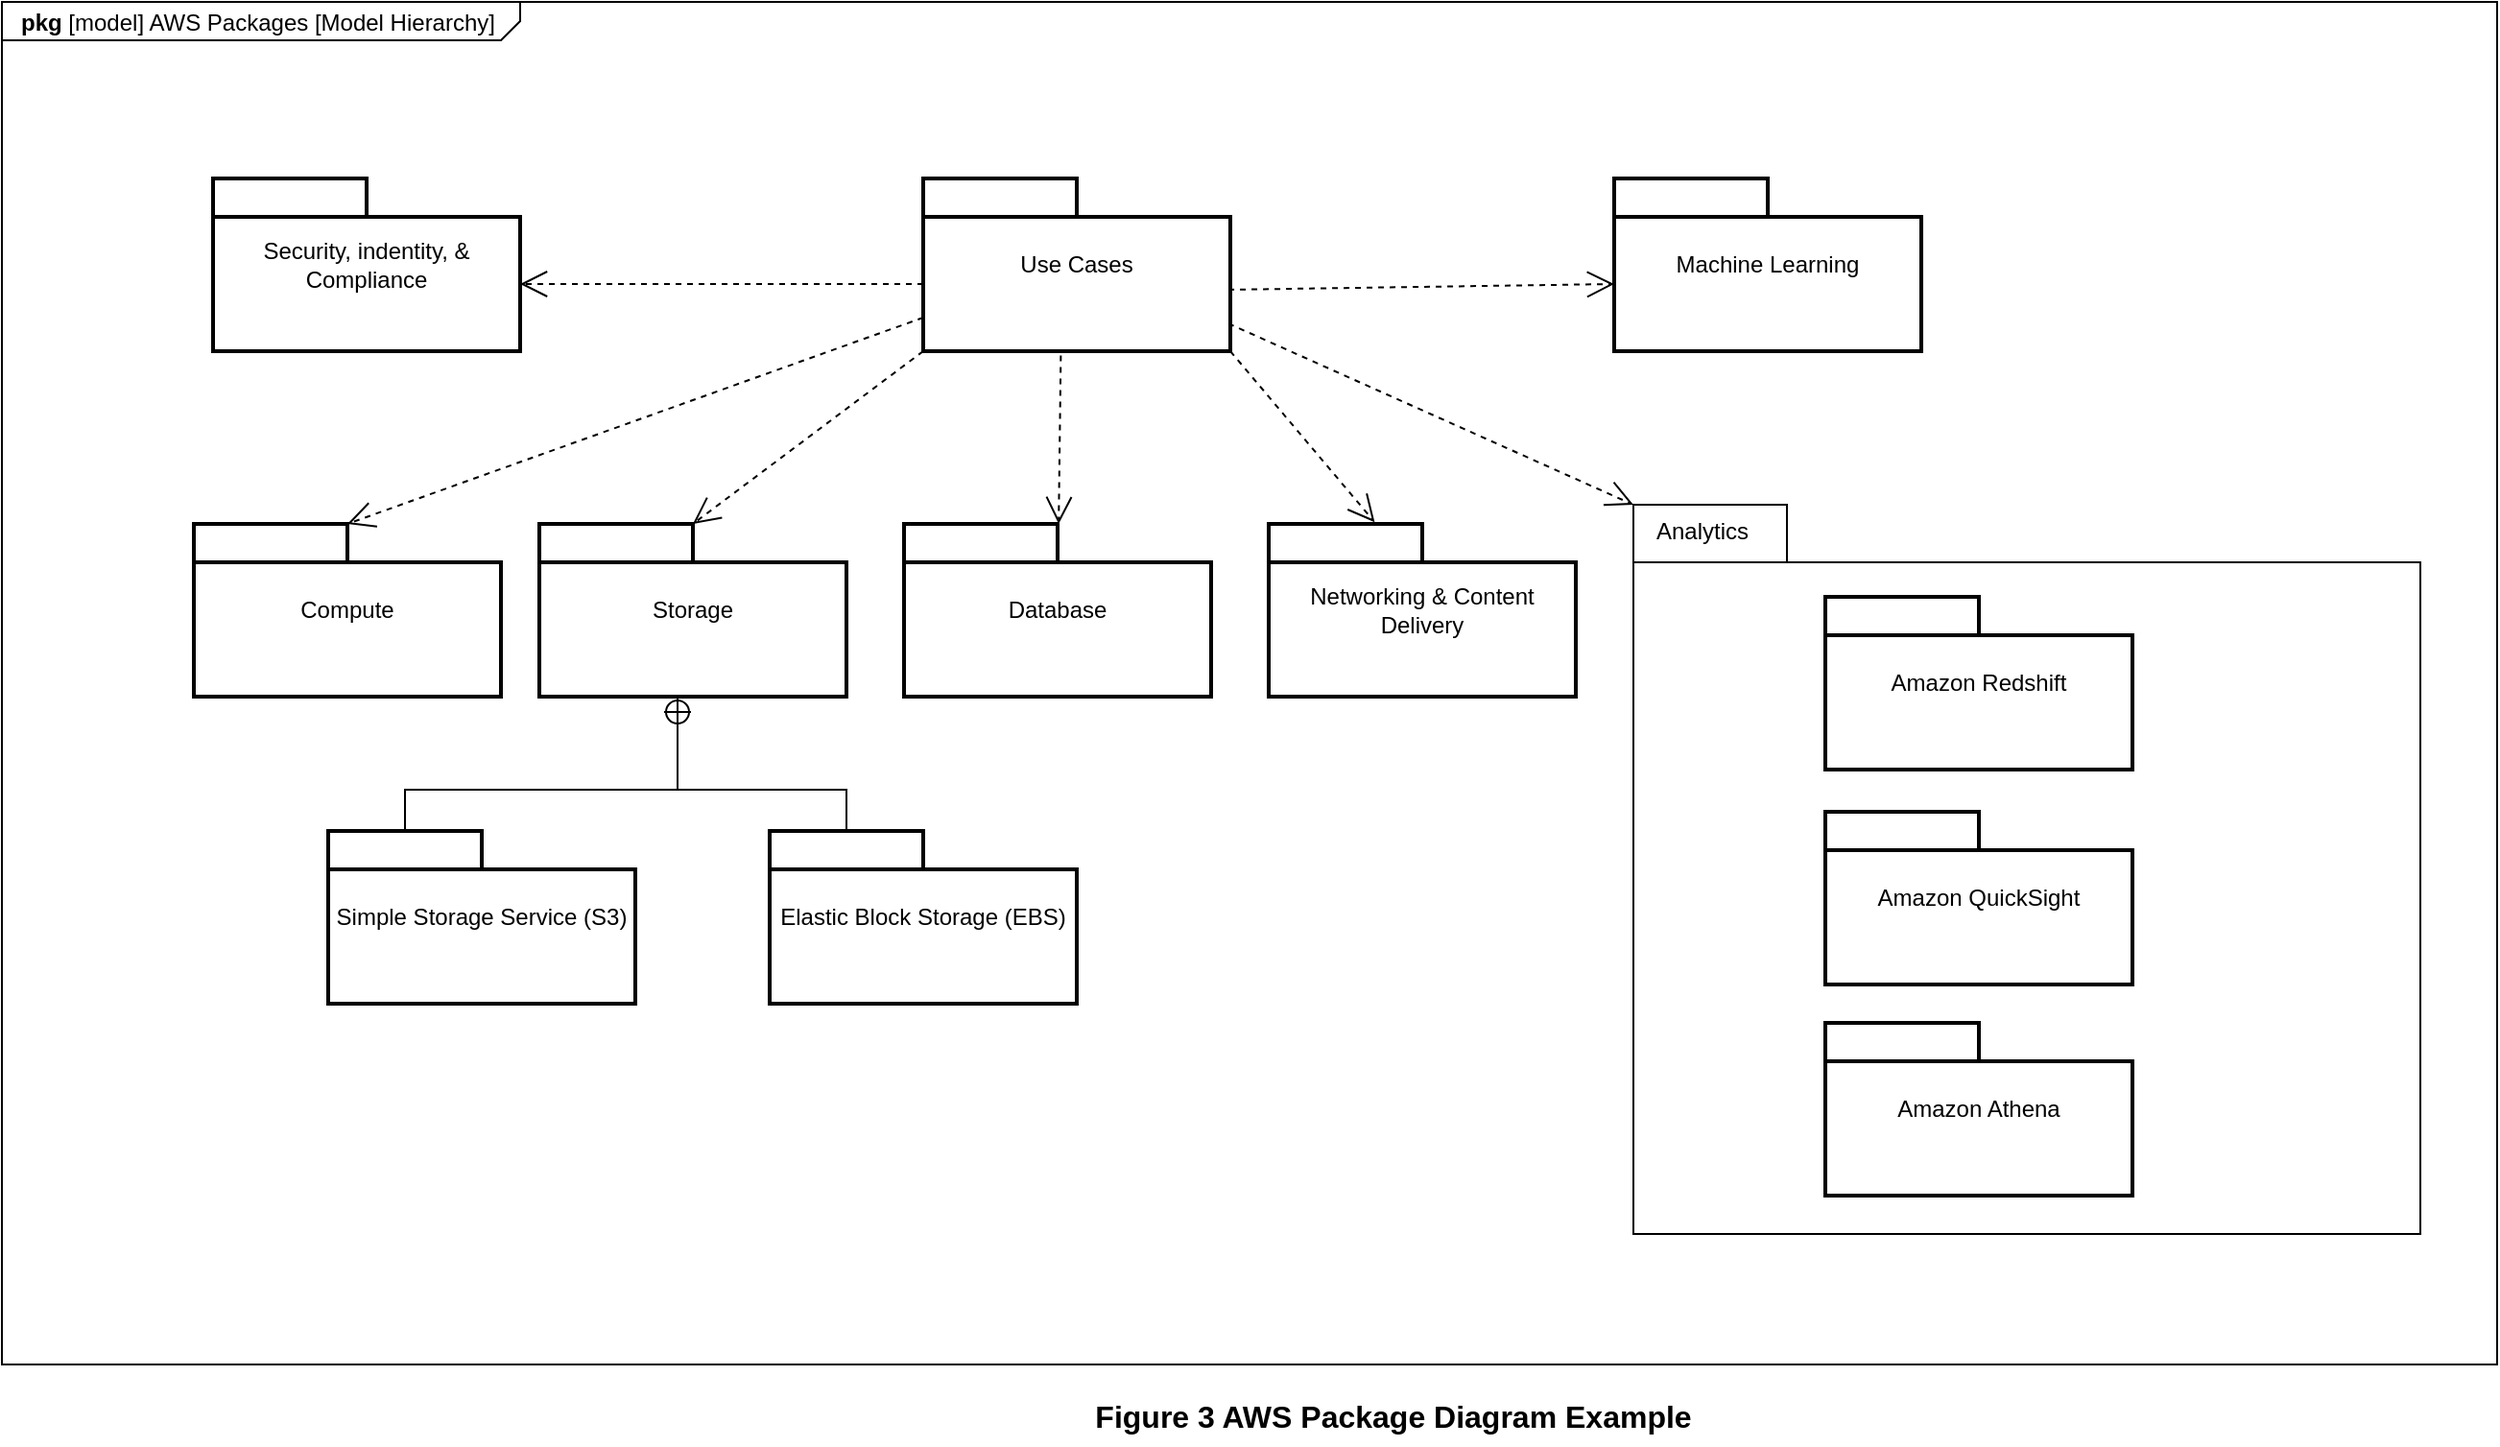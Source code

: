 <mxfile version="20.7.4" type="device" pages="2"><diagram name="Model Hierarchy" id="929967ad-93f9-6ef4-fab6-5d389245f69c"><mxGraphModel dx="1114" dy="709" grid="1" gridSize="10" guides="1" tooltips="1" connect="1" arrows="1" fold="1" page="1" pageScale="1.5" pageWidth="1169" pageHeight="826" background="none" math="0" shadow="0"><root><mxCell id="0" style=";html=1;"/><mxCell id="1" style=";html=1;" parent="0"/><mxCell id="1672d66443f91eb5-1" value="&lt;p style=&quot;margin: 0px ; margin-top: 4px ; margin-left: 10px ; text-align: left&quot;&gt;&lt;b&gt;pkg&lt;/b&gt; [model] AWS Packages [Model Hierarchy]&lt;/p&gt;" style="html=1;strokeWidth=1;shape=mxgraph.sysml.package;html=1;overflow=fill;whiteSpace=wrap;fillColor=none;gradientColor=none;fontSize=12;align=center;labelX=270;" parent="1" vertex="1"><mxGeometry x="70" y="10" width="1300" height="710" as="geometry"/></mxCell><mxCell id="cjOZjlPfQ06gb_V0b-Xt-1" value="Compute" style="shape=folder;tabWidth=80;tabHeight=20;tabPosition=left;strokeWidth=2;html=1;whiteSpace=wrap;align=center;" parent="1" vertex="1"><mxGeometry x="170" y="282" width="160" height="90" as="geometry"/></mxCell><mxCell id="cjOZjlPfQ06gb_V0b-Xt-2" value="Storage" style="shape=folder;tabWidth=80;tabHeight=20;tabPosition=left;strokeWidth=2;html=1;whiteSpace=wrap;align=center;" parent="1" vertex="1"><mxGeometry x="350" y="282" width="160" height="90" as="geometry"/></mxCell><mxCell id="cjOZjlPfQ06gb_V0b-Xt-3" value="Database" style="shape=folder;tabWidth=80;tabHeight=20;tabPosition=left;strokeWidth=2;html=1;whiteSpace=wrap;align=center;" parent="1" vertex="1"><mxGeometry x="540" y="282" width="160" height="90" as="geometry"/></mxCell><mxCell id="cjOZjlPfQ06gb_V0b-Xt-4" value="Use Cases" style="shape=folder;tabWidth=80;tabHeight=20;tabPosition=left;strokeWidth=2;html=1;whiteSpace=wrap;align=center;" parent="1" vertex="1"><mxGeometry x="550" y="102" width="160" height="90" as="geometry"/></mxCell><mxCell id="cjOZjlPfQ06gb_V0b-Xt-5" value="Networking &amp;amp; Content Delivery" style="shape=folder;tabWidth=80;tabHeight=20;tabPosition=left;strokeWidth=2;html=1;whiteSpace=wrap;align=center;" parent="1" vertex="1"><mxGeometry x="730" y="282" width="160" height="90" as="geometry"/></mxCell><mxCell id="cjOZjlPfQ06gb_V0b-Xt-7" value="Machine Learning" style="shape=folder;tabWidth=80;tabHeight=20;tabPosition=left;strokeWidth=2;html=1;whiteSpace=wrap;align=center;" parent="1" vertex="1"><mxGeometry x="910" y="102" width="160" height="90" as="geometry"/></mxCell><mxCell id="cjOZjlPfQ06gb_V0b-Xt-8" value="Security, indentity, &amp;amp; Compliance" style="shape=folder;tabWidth=80;tabHeight=20;tabPosition=left;strokeWidth=2;html=1;whiteSpace=wrap;align=center;" parent="1" vertex="1"><mxGeometry x="180" y="102" width="160" height="90" as="geometry"/></mxCell><mxCell id="cjOZjlPfQ06gb_V0b-Xt-9" value="" style="edgeStyle=none;html=1;endArrow=open;endSize=12;dashed=1;verticalAlign=bottom;rounded=0;exitX=0;exitY=0;exitDx=0;exitDy=55;exitPerimeter=0;entryX=0;entryY=0;entryDx=160;entryDy=55;entryPerimeter=0;" parent="1" source="cjOZjlPfQ06gb_V0b-Xt-4" target="cjOZjlPfQ06gb_V0b-Xt-8" edge="1"><mxGeometry width="160" relative="1" as="geometry"><mxPoint x="400" y="222" as="sourcePoint"/><mxPoint x="560" y="222" as="targetPoint"/></mxGeometry></mxCell><mxCell id="cjOZjlPfQ06gb_V0b-Xt-10" value="" style="edgeStyle=none;html=1;endArrow=open;endSize=12;dashed=1;verticalAlign=bottom;rounded=0;exitX=0;exitY=0;exitDx=0;exitDy=72.5;exitPerimeter=0;entryX=0;entryY=0;entryDx=80;entryDy=0;entryPerimeter=0;" parent="1" source="cjOZjlPfQ06gb_V0b-Xt-4" target="cjOZjlPfQ06gb_V0b-Xt-1" edge="1"><mxGeometry width="160" relative="1" as="geometry"><mxPoint x="560" y="167" as="sourcePoint"/><mxPoint x="350" y="167" as="targetPoint"/></mxGeometry></mxCell><mxCell id="cjOZjlPfQ06gb_V0b-Xt-11" value="" style="edgeStyle=none;html=1;endArrow=open;endSize=12;dashed=1;verticalAlign=bottom;rounded=0;entryX=0;entryY=0;entryDx=80;entryDy=0;entryPerimeter=0;exitX=0;exitY=0;exitDx=0;exitDy=90;exitPerimeter=0;" parent="1" source="cjOZjlPfQ06gb_V0b-Xt-4" target="cjOZjlPfQ06gb_V0b-Xt-2" edge="1"><mxGeometry width="160" relative="1" as="geometry"><mxPoint x="560" y="185" as="sourcePoint"/><mxPoint x="260" y="292" as="targetPoint"/></mxGeometry></mxCell><mxCell id="cjOZjlPfQ06gb_V0b-Xt-12" value="" style="edgeStyle=none;html=1;endArrow=open;endSize=12;dashed=1;verticalAlign=bottom;rounded=0;exitX=0.448;exitY=1.025;exitDx=0;exitDy=0;exitPerimeter=0;" parent="1" source="cjOZjlPfQ06gb_V0b-Xt-4" target="cjOZjlPfQ06gb_V0b-Xt-3" edge="1"><mxGeometry width="160" relative="1" as="geometry"><mxPoint x="560" y="202" as="sourcePoint"/><mxPoint x="440" y="292" as="targetPoint"/></mxGeometry></mxCell><mxCell id="cjOZjlPfQ06gb_V0b-Xt-13" value="" style="edgeStyle=none;html=1;endArrow=open;endSize=12;dashed=1;verticalAlign=bottom;rounded=0;entryX=0.345;entryY=-0.01;entryDx=0;entryDy=0;entryPerimeter=0;exitX=0;exitY=0;exitDx=160;exitDy=90;exitPerimeter=0;" parent="1" source="cjOZjlPfQ06gb_V0b-Xt-4" target="cjOZjlPfQ06gb_V0b-Xt-5" edge="1"><mxGeometry width="160" relative="1" as="geometry"><mxPoint x="570" y="212" as="sourcePoint"/><mxPoint x="450" y="302" as="targetPoint"/></mxGeometry></mxCell><mxCell id="cjOZjlPfQ06gb_V0b-Xt-14" value="" style="edgeStyle=none;html=1;endArrow=open;endSize=12;dashed=1;verticalAlign=bottom;rounded=0;exitX=0.994;exitY=0.84;exitDx=0;exitDy=0;exitPerimeter=0;entryX=0;entryY=0;entryDx=0;entryDy=0;entryPerimeter=0;" parent="1" source="cjOZjlPfQ06gb_V0b-Xt-4" target="_uFuNHe6Btvxel7TI9od-8" edge="1"><mxGeometry width="160" relative="1" as="geometry"><mxPoint x="720.8" y="198.58" as="sourcePoint"/><mxPoint x="910" y="288.429" as="targetPoint"/></mxGeometry></mxCell><mxCell id="cjOZjlPfQ06gb_V0b-Xt-15" value="" style="edgeStyle=none;html=1;endArrow=open;endSize=12;dashed=1;verticalAlign=bottom;rounded=0;entryX=0;entryY=0;entryDx=0;entryDy=55;entryPerimeter=0;exitX=0.994;exitY=0.644;exitDx=0;exitDy=0;exitPerimeter=0;" parent="1" source="cjOZjlPfQ06gb_V0b-Xt-4" target="cjOZjlPfQ06gb_V0b-Xt-7" edge="1"><mxGeometry width="160" relative="1" as="geometry"><mxPoint x="720" y="202" as="sourcePoint"/><mxPoint x="795.2" y="291.1" as="targetPoint"/></mxGeometry></mxCell><mxCell id="TUoqo9BNUt1n6RS9SGqQ-1" value="&lt;font style=&quot;font-size: 16px;&quot;&gt;Figure 3 AWS Package Diagram Example&lt;/font&gt;" style="text;html=1;strokeColor=none;fillColor=none;align=center;verticalAlign=middle;whiteSpace=wrap;rounded=0;fontStyle=1;fontSize=16;" parent="1" vertex="1"><mxGeometry x="630" y="732" width="330" height="30" as="geometry"/></mxCell><mxCell id="_uFuNHe6Btvxel7TI9od-3" value="" style="edgeStyle=elbowEdgeStyle;html=1;endSize=12;endArrow=sysMLPackCont;elbow=horizontal;rounded=0;align=left;verticalAlign=middle" parent="1" edge="1"><mxGeometry x="1" relative="1" as="geometry"><mxPoint x="422" y="373" as="targetPoint"/><mxPoint x="422" y="402" as="sourcePoint"/></mxGeometry></mxCell><mxCell id="_uFuNHe6Btvxel7TI9od-4" value="" style="edgeStyle=elbowEdgeStyle;html=1;elbow=vertical;verticalAlign=bottom;endArrow=none;rounded=0;entryX=0;entryY=0;entryDx=40;entryDy=0;entryPerimeter=0;" parent="1" target="_uFuNHe6Btvxel7TI9od-7" edge="1"><mxGeometry x="1" relative="1" as="geometry"><mxPoint x="492" y="427" as="targetPoint"/><mxPoint x="422.0" y="399" as="sourcePoint"/></mxGeometry></mxCell><mxCell id="_uFuNHe6Btvxel7TI9od-5" value="" style="edgeStyle=elbowEdgeStyle;html=1;elbow=vertical;verticalAlign=bottom;endArrow=none;rounded=0;entryX=0;entryY=0;entryDx=40;entryDy=0;entryPerimeter=0;" parent="1" target="_uFuNHe6Btvxel7TI9od-6" edge="1"><mxGeometry x="1" relative="1" as="geometry"><mxPoint x="352" y="427" as="targetPoint"/><mxPoint x="422.0" y="399" as="sourcePoint"/></mxGeometry></mxCell><mxCell id="_uFuNHe6Btvxel7TI9od-6" value="Simple Storage Service (S3)" style="shape=folder;tabWidth=80;tabHeight=20;tabPosition=left;strokeWidth=2;html=1;whiteSpace=wrap;align=center;" parent="1" vertex="1"><mxGeometry x="240" y="442" width="160" height="90" as="geometry"/></mxCell><mxCell id="_uFuNHe6Btvxel7TI9od-7" value="Elastic Block Storage (EBS)" style="shape=folder;tabWidth=80;tabHeight=20;tabPosition=left;strokeWidth=2;html=1;whiteSpace=wrap;align=center;" parent="1" vertex="1"><mxGeometry x="470" y="442" width="160" height="90" as="geometry"/></mxCell><mxCell id="_uFuNHe6Btvxel7TI9od-8" value="Analytics" style="shape=folder;html=1;tabWidth=80;tabHeight=30;tabPosition=left;align=left;verticalAlign=top;spacingLeft=10;whiteSpace=wrap;" parent="1" vertex="1"><mxGeometry x="920" y="272" width="410" height="380" as="geometry"/></mxCell><mxCell id="_uFuNHe6Btvxel7TI9od-10" value="Amazon Redshift" style="shape=folder;tabWidth=80;tabHeight=20;tabPosition=left;strokeWidth=2;html=1;whiteSpace=wrap;align=center;" parent="1" vertex="1"><mxGeometry x="1020" y="320" width="160" height="90" as="geometry"/></mxCell><mxCell id="_uFuNHe6Btvxel7TI9od-11" value="Amazon QuickSight" style="shape=folder;tabWidth=80;tabHeight=20;tabPosition=left;strokeWidth=2;html=1;whiteSpace=wrap;align=center;" parent="1" vertex="1"><mxGeometry x="1020" y="432" width="160" height="90" as="geometry"/></mxCell><mxCell id="_uFuNHe6Btvxel7TI9od-12" value="Amazon Athena" style="shape=folder;tabWidth=80;tabHeight=20;tabPosition=left;strokeWidth=2;html=1;whiteSpace=wrap;align=center;" parent="1" vertex="1"><mxGeometry x="1020" y="542" width="160" height="90" as="geometry"/></mxCell></root></mxGraphModel></diagram><diagram id="0vqenu3hSySpzJrxqM7X" name="Containment Relationships"><mxGraphModel dx="2229" dy="1417" grid="1" gridSize="10" guides="1" tooltips="1" connect="1" arrows="1" fold="1" page="1" pageScale="1" pageWidth="2336" pageHeight="1654" math="0" shadow="0"><root><mxCell id="0"/><mxCell id="1" parent="0"/><mxCell id="fFdD_UMkoHNrG7xrZ6ZF-27" value="" style="rounded=0;whiteSpace=wrap;html=1;" parent="1" vertex="1"><mxGeometry x="110" y="10" width="1420" height="950" as="geometry"/></mxCell><mxCell id="fFdD_UMkoHNrG7xrZ6ZF-1" value="&lt;p style=&quot;margin: 0px ; margin-top: 4px ; margin-left: 10px ; text-align: left&quot;&gt;&lt;b&gt;pkg&lt;/b&gt; [model] AWS Packages [Model Hierarchy]&lt;/p&gt;" style="html=1;strokeWidth=1;shape=mxgraph.sysml.package;html=1;overflow=fill;whiteSpace=wrap;fillColor=none;gradientColor=none;fontSize=12;align=center;labelX=270;" parent="1" vertex="1"><mxGeometry x="150" y="40" width="1300" height="710" as="geometry"/></mxCell><mxCell id="fFdD_UMkoHNrG7xrZ6ZF-2" value="Compute" style="shape=folder;tabWidth=80;tabHeight=20;tabPosition=left;strokeWidth=2;html=1;whiteSpace=wrap;align=center;" parent="1" vertex="1"><mxGeometry x="250" y="312" width="160" height="90" as="geometry"/></mxCell><mxCell id="fFdD_UMkoHNrG7xrZ6ZF-3" value="Storage" style="shape=folder;tabWidth=80;tabHeight=20;tabPosition=left;strokeWidth=2;html=1;whiteSpace=wrap;align=center;" parent="1" vertex="1"><mxGeometry x="430" y="312" width="160" height="90" as="geometry"/></mxCell><mxCell id="fFdD_UMkoHNrG7xrZ6ZF-4" value="Database" style="shape=folder;tabWidth=80;tabHeight=20;tabPosition=left;strokeWidth=2;html=1;whiteSpace=wrap;align=center;" parent="1" vertex="1"><mxGeometry x="620" y="312" width="160" height="90" as="geometry"/></mxCell><mxCell id="fFdD_UMkoHNrG7xrZ6ZF-5" value="Use Cases" style="shape=folder;tabWidth=80;tabHeight=20;tabPosition=left;strokeWidth=2;html=1;whiteSpace=wrap;align=center;" parent="1" vertex="1"><mxGeometry x="630" y="132" width="160" height="90" as="geometry"/></mxCell><mxCell id="fFdD_UMkoHNrG7xrZ6ZF-6" value="Networking &amp;amp; Content Delivery" style="shape=folder;tabWidth=80;tabHeight=20;tabPosition=left;strokeWidth=2;html=1;whiteSpace=wrap;align=center;" parent="1" vertex="1"><mxGeometry x="810" y="312" width="160" height="90" as="geometry"/></mxCell><mxCell id="fFdD_UMkoHNrG7xrZ6ZF-7" value="Machine Learning" style="shape=folder;tabWidth=80;tabHeight=20;tabPosition=left;strokeWidth=2;html=1;whiteSpace=wrap;align=center;" parent="1" vertex="1"><mxGeometry x="990" y="132" width="160" height="90" as="geometry"/></mxCell><mxCell id="fFdD_UMkoHNrG7xrZ6ZF-8" value="Security, indentity, &amp;amp; Compliance" style="shape=folder;tabWidth=80;tabHeight=20;tabPosition=left;strokeWidth=2;html=1;whiteSpace=wrap;align=center;" parent="1" vertex="1"><mxGeometry x="260" y="132" width="160" height="90" as="geometry"/></mxCell><mxCell id="fFdD_UMkoHNrG7xrZ6ZF-9" value="" style="edgeStyle=none;html=1;endArrow=open;endSize=12;dashed=1;verticalAlign=bottom;rounded=0;exitX=0;exitY=0;exitDx=0;exitDy=55;exitPerimeter=0;entryX=0;entryY=0;entryDx=160;entryDy=55;entryPerimeter=0;" parent="1" source="fFdD_UMkoHNrG7xrZ6ZF-5" target="fFdD_UMkoHNrG7xrZ6ZF-8" edge="1"><mxGeometry width="160" relative="1" as="geometry"><mxPoint x="480" y="252" as="sourcePoint"/><mxPoint x="640" y="252" as="targetPoint"/></mxGeometry></mxCell><mxCell id="fFdD_UMkoHNrG7xrZ6ZF-10" value="" style="edgeStyle=none;html=1;endArrow=open;endSize=12;dashed=1;verticalAlign=bottom;rounded=0;exitX=0;exitY=0;exitDx=0;exitDy=72.5;exitPerimeter=0;entryX=0;entryY=0;entryDx=80;entryDy=0;entryPerimeter=0;" parent="1" source="fFdD_UMkoHNrG7xrZ6ZF-5" target="fFdD_UMkoHNrG7xrZ6ZF-2" edge="1"><mxGeometry width="160" relative="1" as="geometry"><mxPoint x="640" y="197" as="sourcePoint"/><mxPoint x="430" y="197" as="targetPoint"/></mxGeometry></mxCell><mxCell id="fFdD_UMkoHNrG7xrZ6ZF-11" value="" style="edgeStyle=none;html=1;endArrow=open;endSize=12;dashed=1;verticalAlign=bottom;rounded=0;entryX=0;entryY=0;entryDx=80;entryDy=0;entryPerimeter=0;exitX=0;exitY=0;exitDx=0;exitDy=90;exitPerimeter=0;" parent="1" source="fFdD_UMkoHNrG7xrZ6ZF-5" target="fFdD_UMkoHNrG7xrZ6ZF-3" edge="1"><mxGeometry width="160" relative="1" as="geometry"><mxPoint x="640" y="215" as="sourcePoint"/><mxPoint x="340" y="322" as="targetPoint"/></mxGeometry></mxCell><mxCell id="fFdD_UMkoHNrG7xrZ6ZF-12" value="" style="edgeStyle=none;html=1;endArrow=open;endSize=12;dashed=1;verticalAlign=bottom;rounded=0;exitX=0.448;exitY=1.025;exitDx=0;exitDy=0;exitPerimeter=0;" parent="1" source="fFdD_UMkoHNrG7xrZ6ZF-5" target="fFdD_UMkoHNrG7xrZ6ZF-4" edge="1"><mxGeometry width="160" relative="1" as="geometry"><mxPoint x="640" y="232" as="sourcePoint"/><mxPoint x="520" y="322" as="targetPoint"/></mxGeometry></mxCell><mxCell id="fFdD_UMkoHNrG7xrZ6ZF-13" value="" style="edgeStyle=none;html=1;endArrow=open;endSize=12;dashed=1;verticalAlign=bottom;rounded=0;entryX=0.345;entryY=-0.01;entryDx=0;entryDy=0;entryPerimeter=0;exitX=0;exitY=0;exitDx=160;exitDy=90;exitPerimeter=0;" parent="1" source="fFdD_UMkoHNrG7xrZ6ZF-5" target="fFdD_UMkoHNrG7xrZ6ZF-6" edge="1"><mxGeometry width="160" relative="1" as="geometry"><mxPoint x="650" y="242" as="sourcePoint"/><mxPoint x="530" y="332" as="targetPoint"/></mxGeometry></mxCell><mxCell id="fFdD_UMkoHNrG7xrZ6ZF-14" value="" style="edgeStyle=none;html=1;endArrow=open;endSize=12;dashed=1;verticalAlign=bottom;rounded=0;exitX=0.994;exitY=0.84;exitDx=0;exitDy=0;exitPerimeter=0;entryX=0;entryY=0;entryDx=0;entryDy=0;entryPerimeter=0;" parent="1" source="fFdD_UMkoHNrG7xrZ6ZF-5" target="fFdD_UMkoHNrG7xrZ6ZF-22" edge="1"><mxGeometry width="160" relative="1" as="geometry"><mxPoint x="800.8" y="228.58" as="sourcePoint"/><mxPoint x="990" y="318.429" as="targetPoint"/></mxGeometry></mxCell><mxCell id="fFdD_UMkoHNrG7xrZ6ZF-15" value="" style="edgeStyle=none;html=1;endArrow=open;endSize=12;dashed=1;verticalAlign=bottom;rounded=0;entryX=0;entryY=0;entryDx=0;entryDy=55;entryPerimeter=0;exitX=0.994;exitY=0.644;exitDx=0;exitDy=0;exitPerimeter=0;" parent="1" source="fFdD_UMkoHNrG7xrZ6ZF-5" target="fFdD_UMkoHNrG7xrZ6ZF-7" edge="1"><mxGeometry width="160" relative="1" as="geometry"><mxPoint x="800" y="232" as="sourcePoint"/><mxPoint x="875.2" y="321.1" as="targetPoint"/></mxGeometry></mxCell><mxCell id="fFdD_UMkoHNrG7xrZ6ZF-16" value="&lt;font style=&quot;font-size: 16px;&quot;&gt;Figure 4 Package Diagram Containment Relationship&lt;/font&gt;" style="text;html=1;strokeColor=none;fillColor=none;align=center;verticalAlign=middle;whiteSpace=wrap;rounded=0;fontStyle=1;fontSize=16;" parent="1" vertex="1"><mxGeometry x="630" y="972" width="430" height="30" as="geometry"/></mxCell><mxCell id="fFdD_UMkoHNrG7xrZ6ZF-17" value="" style="edgeStyle=elbowEdgeStyle;html=1;endSize=12;endArrow=sysMLPackCont;elbow=horizontal;rounded=0;align=left;verticalAlign=middle" parent="1" edge="1"><mxGeometry x="1" relative="1" as="geometry"><mxPoint x="502" y="403" as="targetPoint"/><mxPoint x="502" y="432.0" as="sourcePoint"/></mxGeometry></mxCell><mxCell id="fFdD_UMkoHNrG7xrZ6ZF-18" value="" style="edgeStyle=elbowEdgeStyle;html=1;elbow=vertical;verticalAlign=bottom;endArrow=none;rounded=0;entryX=0;entryY=0;entryDx=40;entryDy=0;entryPerimeter=0;" parent="1" target="fFdD_UMkoHNrG7xrZ6ZF-21" edge="1"><mxGeometry x="1" relative="1" as="geometry"><mxPoint x="572" y="457" as="targetPoint"/><mxPoint x="502" y="429" as="sourcePoint"/></mxGeometry></mxCell><mxCell id="fFdD_UMkoHNrG7xrZ6ZF-19" value="" style="edgeStyle=elbowEdgeStyle;html=1;elbow=vertical;verticalAlign=bottom;endArrow=none;rounded=0;entryX=0;entryY=0;entryDx=40;entryDy=0;entryPerimeter=0;" parent="1" target="fFdD_UMkoHNrG7xrZ6ZF-20" edge="1"><mxGeometry x="1" relative="1" as="geometry"><mxPoint x="432" y="457" as="targetPoint"/><mxPoint x="502" y="429" as="sourcePoint"/></mxGeometry></mxCell><mxCell id="fFdD_UMkoHNrG7xrZ6ZF-20" value="Simple Storage Service (S3)" style="shape=folder;tabWidth=80;tabHeight=20;tabPosition=left;strokeWidth=2;html=1;whiteSpace=wrap;align=center;" parent="1" vertex="1"><mxGeometry x="320" y="472" width="160" height="90" as="geometry"/></mxCell><mxCell id="fFdD_UMkoHNrG7xrZ6ZF-21" value="Elastic Block Storage (EBS)" style="shape=folder;tabWidth=80;tabHeight=20;tabPosition=left;strokeWidth=2;html=1;whiteSpace=wrap;align=center;" parent="1" vertex="1"><mxGeometry x="550" y="472" width="160" height="90" as="geometry"/></mxCell><mxCell id="fFdD_UMkoHNrG7xrZ6ZF-22" value="Analytics" style="shape=folder;html=1;tabWidth=80;tabHeight=30;tabPosition=left;align=left;verticalAlign=top;spacingLeft=10;whiteSpace=wrap;" parent="1" vertex="1"><mxGeometry x="1000" y="302" width="410" height="380" as="geometry"/></mxCell><mxCell id="fFdD_UMkoHNrG7xrZ6ZF-23" value="Amazon Redshift" style="shape=folder;tabWidth=80;tabHeight=20;tabPosition=left;strokeWidth=2;html=1;whiteSpace=wrap;align=center;" parent="1" vertex="1"><mxGeometry x="1100" y="350" width="160" height="90" as="geometry"/></mxCell><mxCell id="fFdD_UMkoHNrG7xrZ6ZF-24" value="Amazon QuickSight" style="shape=folder;tabWidth=80;tabHeight=20;tabPosition=left;strokeWidth=2;html=1;whiteSpace=wrap;align=center;" parent="1" vertex="1"><mxGeometry x="1100" y="462" width="160" height="90" as="geometry"/></mxCell><mxCell id="fFdD_UMkoHNrG7xrZ6ZF-25" value="Amazon Athena" style="shape=folder;tabWidth=80;tabHeight=20;tabPosition=left;strokeWidth=2;html=1;whiteSpace=wrap;align=center;" parent="1" vertex="1"><mxGeometry x="1100" y="572" width="160" height="90" as="geometry"/></mxCell><mxCell id="XKX_pXqzT3ajBFc0xou9-1" value="&lt;div style=&quot;font-size: 15px;&quot; class=&quot;O0&quot;&gt;&lt;font style=&quot;font-size: 15px;&quot;&gt;&lt;font face=&quot;Avenir Next LT Pro&quot;&gt;Packages contained within 'frame' of parent package&lt;/font&gt;&lt;/font&gt;&lt;/div&gt;&lt;font style=&quot;font-size: 15px;&quot;&gt;&lt;span style=&quot;font-family: &amp;quot;Avenir Next LT Pro&amp;quot;; background-color: initial;&quot;&gt;&lt;br&gt;&lt;/span&gt;&lt;/font&gt;" style="text;html=1;strokeColor=none;fillColor=none;align=left;verticalAlign=middle;whiteSpace=wrap;rounded=0;fontSize=16;" vertex="1" parent="1"><mxGeometry x="590" y="860.0" width="377.5" height="130" as="geometry"/></mxCell><mxCell id="XKX_pXqzT3ajBFc0xou9-2" value="" style="endArrow=classic;html=1;rounded=0;fontSize=15;strokeColor=#FF3333;strokeWidth=3;exitX=0.291;exitY=0.5;exitDx=0;exitDy=0;exitPerimeter=0;" edge="1" parent="1" source="XKX_pXqzT3ajBFc0xou9-5"><mxGeometry width="50" height="50" relative="1" as="geometry"><mxPoint x="600" y="940" as="sourcePoint"/><mxPoint x="500" y="420" as="targetPoint"/></mxGeometry></mxCell><mxCell id="XKX_pXqzT3ajBFc0xou9-3" value="" style="endArrow=classic;html=1;rounded=0;fontSize=15;strokeWidth=3;strokeColor=#FF3333;exitX=0.265;exitY=0.462;exitDx=0;exitDy=0;exitPerimeter=0;" edge="1" parent="1" source="XKX_pXqzT3ajBFc0xou9-6" target="fFdD_UMkoHNrG7xrZ6ZF-22"><mxGeometry width="50" height="50" relative="1" as="geometry"><mxPoint x="866.34" y="892.11" as="sourcePoint"/><mxPoint x="757.98" y="755.06" as="targetPoint"/></mxGeometry></mxCell><mxCell id="XKX_pXqzT3ajBFc0xou9-4" value="" style="endArrow=classic;html=1;rounded=0;fontSize=15;entryX=0.437;entryY=1.001;entryDx=0;entryDy=0;entryPerimeter=0;strokeColor=#FF3333;strokeWidth=3;exitX=0.424;exitY=0.385;exitDx=0;exitDy=0;exitPerimeter=0;" edge="1" parent="1" source="XKX_pXqzT3ajBFc0xou9-1" target="fFdD_UMkoHNrG7xrZ6ZF-1"><mxGeometry width="50" height="50" relative="1" as="geometry"><mxPoint x="887.5" y="885.08" as="sourcePoint"/><mxPoint x="927.5" y="825.08" as="targetPoint"/></mxGeometry></mxCell><mxCell id="XKX_pXqzT3ajBFc0xou9-5" value="&lt;div style=&quot;font-size: 15px;&quot; class=&quot;O0&quot;&gt;&lt;br&gt;&lt;/div&gt;&lt;font style=&quot;font-size: 15px;&quot;&gt;&lt;span style=&quot;font-family: &amp;quot;Avenir Next LT Pro&amp;quot;; background-color: initial;&quot;&gt;Crosshair pointing to the parent package&lt;br&gt;&lt;/span&gt;&lt;/font&gt;" style="text;html=1;strokeColor=none;fillColor=none;align=left;verticalAlign=middle;whiteSpace=wrap;rounded=0;fontSize=16;" vertex="1" parent="1"><mxGeometry x="320" y="730.0" width="377.5" height="130" as="geometry"/></mxCell><mxCell id="XKX_pXqzT3ajBFc0xou9-6" value="&lt;div style=&quot;font-size: 15px;&quot; class=&quot;O0&quot;&gt;&lt;br&gt;&lt;/div&gt;&lt;font style=&quot;font-size: 15px;&quot;&gt;&lt;span style=&quot;background-color: initial; font-family: &amp;quot;Avenir Next LT Pro&amp;quot;;&quot;&gt;Packages contained within a package&lt;br&gt;&lt;/span&gt;&lt;span style=&quot;font-family: &amp;quot;Avenir Next LT Pro&amp;quot;; background-color: initial;&quot;&gt;&lt;br&gt;&lt;/span&gt;&lt;/font&gt;" style="text;html=1;strokeColor=none;fillColor=none;align=left;verticalAlign=middle;whiteSpace=wrap;rounded=0;fontSize=16;" vertex="1" parent="1"><mxGeometry x="1000" y="750.0" width="377.5" height="130" as="geometry"/></mxCell></root></mxGraphModel></diagram></mxfile>